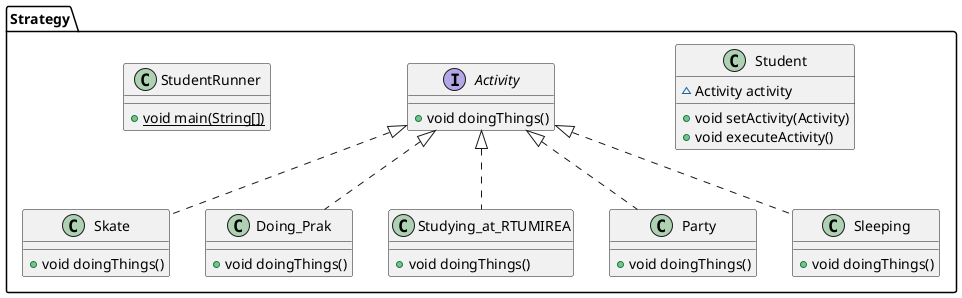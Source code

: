 @startuml
class Strategy.Student {
~ Activity activity
+ void setActivity(Activity)
+ void executeActivity()
}
class Strategy.Skate {
+ void doingThings()
}
interface Strategy.Activity {
+ void doingThings()
}
class Strategy.StudentRunner {
+ {static} void main(String[])
}
class Strategy.Doing_Prak {
+ void doingThings()
}

class Strategy.Studying_at_RTUMIREA {
+ void doingThings()
}

class Strategy.Party {
+ void doingThings()
}
class Strategy.Sleeping {
+ void doingThings()
}


Strategy.Activity <|.. Strategy.Skate
Strategy.Activity <|.. Strategy.Doing_Prak
Strategy.Activity <|.. Strategy.Studying_at_RTUMIREA
Strategy.Activity <|.. Strategy.Party
Strategy.Activity <|.. Strategy.Sleeping
@enduml